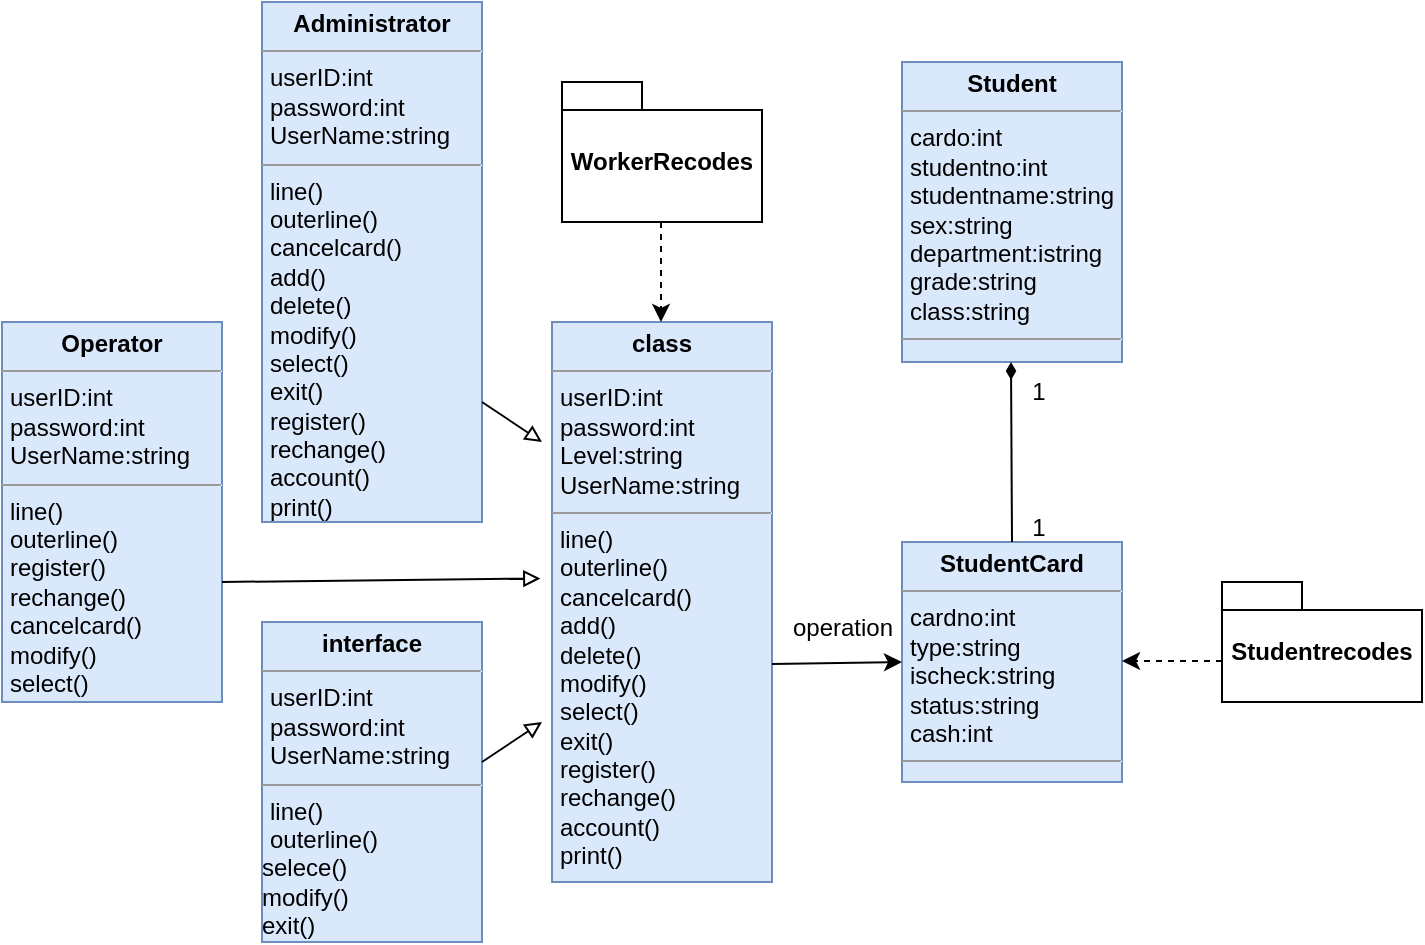 <mxfile version="22.0.3" type="device">
  <diagram id="C5RBs43oDa-KdzZeNtuy" name="Page-1">
    <mxGraphModel dx="1036" dy="606" grid="1" gridSize="10" guides="1" tooltips="1" connect="1" arrows="1" fold="1" page="1" pageScale="1" pageWidth="827" pageHeight="1169" math="0" shadow="0">
      <root>
        <mxCell id="WIyWlLk6GJQsqaUBKTNV-0" />
        <mxCell id="WIyWlLk6GJQsqaUBKTNV-1" parent="WIyWlLk6GJQsqaUBKTNV-0" />
        <mxCell id="QdLIedKiF2Z4h_buhTNF-79" value="&lt;p style=&quot;margin:0px;margin-top:4px;text-align:center;&quot;&gt;&lt;b&gt;Operator&lt;/b&gt;&lt;/p&gt;&lt;hr size=&quot;1&quot;&gt;&lt;p style=&quot;margin:0px;margin-left:4px;&quot;&gt;userID:int&lt;/p&gt;&lt;p style=&quot;margin:0px;margin-left:4px;&quot;&gt;password:int&lt;/p&gt;&lt;p style=&quot;margin:0px;margin-left:4px;&quot;&gt;UserName:string&lt;/p&gt;&lt;hr size=&quot;1&quot;&gt;&lt;p style=&quot;margin:0px;margin-left:4px;&quot;&gt;line()&lt;/p&gt;&lt;p style=&quot;margin:0px;margin-left:4px;&quot;&gt;outerline()&lt;/p&gt;&lt;p style=&quot;margin:0px;margin-left:4px;&quot;&gt;register()&lt;/p&gt;&lt;p style=&quot;margin:0px;margin-left:4px;&quot;&gt;rechange()&lt;/p&gt;&lt;p style=&quot;margin:0px;margin-left:4px;&quot;&gt;cancelcard()&lt;/p&gt;&lt;p style=&quot;margin:0px;margin-left:4px;&quot;&gt;modify()&lt;/p&gt;&lt;p style=&quot;margin:0px;margin-left:4px;&quot;&gt;select()&lt;/p&gt;" style="verticalAlign=top;align=left;overflow=fill;fontSize=12;fontFamily=Helvetica;html=1;whiteSpace=wrap;fillColor=#dae8fc;strokeColor=#6c8ebf;" parent="WIyWlLk6GJQsqaUBKTNV-1" vertex="1">
          <mxGeometry x="30" y="170" width="110" height="190" as="geometry" />
        </mxCell>
        <mxCell id="QdLIedKiF2Z4h_buhTNF-96" value="&lt;p style=&quot;margin:0px;margin-top:4px;text-align:center;&quot;&gt;&lt;b&gt;interface&lt;/b&gt;&lt;/p&gt;&lt;hr size=&quot;1&quot;&gt;&lt;p style=&quot;border-color: var(--border-color); margin: 0px 0px 0px 4px;&quot;&gt;userID:int&lt;/p&gt;&lt;p style=&quot;border-color: var(--border-color); margin: 0px 0px 0px 4px;&quot;&gt;password:int&lt;/p&gt;&lt;p style=&quot;border-color: var(--border-color); margin: 0px 0px 0px 4px;&quot;&gt;UserName:string&lt;/p&gt;&lt;hr size=&quot;1&quot;&gt;&lt;p style=&quot;border-color: var(--border-color); margin: 0px 0px 0px 4px;&quot;&gt;line()&lt;/p&gt;&lt;p style=&quot;border-color: var(--border-color); margin: 0px 0px 0px 4px;&quot;&gt;outerline()&lt;/p&gt;&lt;div&gt;selece()&lt;/div&gt;&lt;div&gt;modify()&lt;/div&gt;&lt;div&gt;exit()&lt;/div&gt;" style="verticalAlign=top;align=left;overflow=fill;fontSize=12;fontFamily=Helvetica;html=1;whiteSpace=wrap;fillColor=#dae8fc;strokeColor=#6c8ebf;" parent="WIyWlLk6GJQsqaUBKTNV-1" vertex="1">
          <mxGeometry x="160" y="320" width="110" height="160" as="geometry" />
        </mxCell>
        <mxCell id="QdLIedKiF2Z4h_buhTNF-122" value="&lt;p style=&quot;margin:0px;margin-top:4px;text-align:center;&quot;&gt;&lt;b&gt;Administrator&lt;/b&gt;&lt;/p&gt;&lt;hr size=&quot;1&quot;&gt;&lt;p style=&quot;border-color: var(--border-color); margin: 0px 0px 0px 4px;&quot;&gt;userID:int&lt;/p&gt;&lt;p style=&quot;border-color: var(--border-color); margin: 0px 0px 0px 4px;&quot;&gt;password:int&lt;/p&gt;&lt;p style=&quot;border-color: var(--border-color); margin: 0px 0px 0px 4px;&quot;&gt;UserName:string&lt;/p&gt;&lt;hr size=&quot;1&quot;&gt;&lt;p style=&quot;border-color: var(--border-color); margin: 0px 0px 0px 4px;&quot;&gt;line()&lt;/p&gt;&lt;p style=&quot;border-color: var(--border-color); margin: 0px 0px 0px 4px;&quot;&gt;outerline()&lt;/p&gt;&lt;p style=&quot;border-color: var(--border-color); margin: 0px 0px 0px 4px;&quot;&gt;cancelcard()&lt;/p&gt;&lt;p style=&quot;border-color: var(--border-color); margin: 0px 0px 0px 4px;&quot;&gt;add()&lt;/p&gt;&lt;p style=&quot;border-color: var(--border-color); margin: 0px 0px 0px 4px;&quot;&gt;delete()&lt;/p&gt;&lt;p style=&quot;border-color: var(--border-color); margin: 0px 0px 0px 4px;&quot;&gt;modify()&lt;/p&gt;&lt;p style=&quot;border-color: var(--border-color); margin: 0px 0px 0px 4px;&quot;&gt;select()&lt;/p&gt;&lt;p style=&quot;border-color: var(--border-color); margin: 0px 0px 0px 4px;&quot;&gt;exit()&lt;/p&gt;&lt;p style=&quot;border-color: var(--border-color); margin: 0px 0px 0px 4px;&quot;&gt;register()&lt;/p&gt;&lt;p style=&quot;border-color: var(--border-color); margin: 0px 0px 0px 4px;&quot;&gt;rechange()&lt;/p&gt;&lt;p style=&quot;border-color: var(--border-color); margin: 0px 0px 0px 4px;&quot;&gt;account()&lt;/p&gt;&lt;p style=&quot;border-color: var(--border-color); margin: 0px 0px 0px 4px;&quot;&gt;print()&lt;/p&gt;" style="verticalAlign=top;align=left;overflow=fill;fontSize=12;fontFamily=Helvetica;html=1;whiteSpace=wrap;fillColor=#dae8fc;strokeColor=#6c8ebf;" parent="WIyWlLk6GJQsqaUBKTNV-1" vertex="1">
          <mxGeometry x="160" y="10" width="110" height="260" as="geometry" />
        </mxCell>
        <mxCell id="Npum-8jCgkvqGEmlWCdc-0" value="&lt;p style=&quot;margin:0px;margin-top:4px;text-align:center;&quot;&gt;&lt;b&gt;class&lt;/b&gt;&lt;/p&gt;&lt;hr size=&quot;1&quot;&gt;&lt;p style=&quot;border-color: var(--border-color); margin: 0px 0px 0px 4px;&quot;&gt;userID:int&lt;/p&gt;&lt;p style=&quot;border-color: var(--border-color); margin: 0px 0px 0px 4px;&quot;&gt;password:int&lt;/p&gt;&lt;p style=&quot;border-color: var(--border-color); margin: 0px 0px 0px 4px;&quot;&gt;Level:string&lt;/p&gt;&lt;p style=&quot;border-color: var(--border-color); margin: 0px 0px 0px 4px;&quot;&gt;UserName:string&lt;/p&gt;&lt;hr size=&quot;1&quot;&gt;&lt;p style=&quot;border-color: var(--border-color); margin: 0px 0px 0px 4px;&quot;&gt;line()&lt;/p&gt;&lt;p style=&quot;border-color: var(--border-color); margin: 0px 0px 0px 4px;&quot;&gt;outerline()&lt;/p&gt;&lt;p style=&quot;border-color: var(--border-color); margin: 0px 0px 0px 4px;&quot;&gt;cancelcard()&lt;/p&gt;&lt;p style=&quot;border-color: var(--border-color); margin: 0px 0px 0px 4px;&quot;&gt;add()&lt;/p&gt;&lt;p style=&quot;border-color: var(--border-color); margin: 0px 0px 0px 4px;&quot;&gt;delete()&lt;/p&gt;&lt;p style=&quot;border-color: var(--border-color); margin: 0px 0px 0px 4px;&quot;&gt;modify()&lt;/p&gt;&lt;p style=&quot;border-color: var(--border-color); margin: 0px 0px 0px 4px;&quot;&gt;select()&lt;/p&gt;&lt;p style=&quot;border-color: var(--border-color); margin: 0px 0px 0px 4px;&quot;&gt;exit()&lt;/p&gt;&lt;p style=&quot;border-color: var(--border-color); margin: 0px 0px 0px 4px;&quot;&gt;register()&lt;/p&gt;&lt;p style=&quot;border-color: var(--border-color); margin: 0px 0px 0px 4px;&quot;&gt;rechange()&lt;/p&gt;&lt;p style=&quot;border-color: var(--border-color); margin: 0px 0px 0px 4px;&quot;&gt;account()&lt;/p&gt;&lt;p style=&quot;border-color: var(--border-color); margin: 0px 0px 0px 4px;&quot;&gt;print()&lt;/p&gt;" style="verticalAlign=top;align=left;overflow=fill;fontSize=12;fontFamily=Helvetica;html=1;whiteSpace=wrap;fillColor=#dae8fc;strokeColor=#6c8ebf;" vertex="1" parent="WIyWlLk6GJQsqaUBKTNV-1">
          <mxGeometry x="305" y="170" width="110" height="280" as="geometry" />
        </mxCell>
        <mxCell id="Npum-8jCgkvqGEmlWCdc-1" value="&lt;p style=&quot;margin:0px;margin-top:4px;text-align:center;&quot;&gt;&lt;b&gt;StudentCard&lt;/b&gt;&lt;/p&gt;&lt;hr size=&quot;1&quot;&gt;&lt;p style=&quot;margin:0px;margin-left:4px;&quot;&gt;cardno:int&lt;/p&gt;&lt;p style=&quot;margin:0px;margin-left:4px;&quot;&gt;type:string&lt;/p&gt;&lt;p style=&quot;margin:0px;margin-left:4px;&quot;&gt;ischeck:string&lt;/p&gt;&lt;p style=&quot;margin:0px;margin-left:4px;&quot;&gt;status:string&lt;/p&gt;&lt;p style=&quot;margin:0px;margin-left:4px;&quot;&gt;cash:int&lt;/p&gt;&lt;hr size=&quot;1&quot;&gt;&lt;p style=&quot;margin:0px;margin-left:4px;&quot;&gt;&lt;br&gt;&lt;/p&gt;" style="verticalAlign=top;align=left;overflow=fill;fontSize=12;fontFamily=Helvetica;html=1;whiteSpace=wrap;fillColor=#dae8fc;strokeColor=#6c8ebf;" vertex="1" parent="WIyWlLk6GJQsqaUBKTNV-1">
          <mxGeometry x="480" y="280" width="110" height="120" as="geometry" />
        </mxCell>
        <mxCell id="Npum-8jCgkvqGEmlWCdc-2" value="&lt;p style=&quot;margin:0px;margin-top:4px;text-align:center;&quot;&gt;&lt;b&gt;Student&lt;/b&gt;&lt;/p&gt;&lt;hr size=&quot;1&quot;&gt;&lt;p style=&quot;margin:0px;margin-left:4px;&quot;&gt;cardo:int&lt;/p&gt;&lt;p style=&quot;margin:0px;margin-left:4px;&quot;&gt;studentno:int&lt;/p&gt;&lt;p style=&quot;margin:0px;margin-left:4px;&quot;&gt;studentname:string&lt;/p&gt;&lt;p style=&quot;margin:0px;margin-left:4px;&quot;&gt;sex:string&lt;/p&gt;&lt;p style=&quot;margin:0px;margin-left:4px;&quot;&gt;department:istring&lt;/p&gt;&lt;p style=&quot;margin:0px;margin-left:4px;&quot;&gt;grade:string&lt;/p&gt;&lt;p style=&quot;margin:0px;margin-left:4px;&quot;&gt;class:string&lt;/p&gt;&lt;hr size=&quot;1&quot;&gt;&lt;p style=&quot;margin:0px;margin-left:4px;&quot;&gt;&lt;br&gt;&lt;/p&gt;" style="verticalAlign=top;align=left;overflow=fill;fontSize=12;fontFamily=Helvetica;html=1;whiteSpace=wrap;fillColor=#dae8fc;strokeColor=#6c8ebf;" vertex="1" parent="WIyWlLk6GJQsqaUBKTNV-1">
          <mxGeometry x="480" y="40" width="110" height="150" as="geometry" />
        </mxCell>
        <mxCell id="Npum-8jCgkvqGEmlWCdc-3" value="Studentrecodes" style="shape=folder;fontStyle=1;spacingTop=10;tabWidth=40;tabHeight=14;tabPosition=left;html=1;whiteSpace=wrap;" vertex="1" parent="WIyWlLk6GJQsqaUBKTNV-1">
          <mxGeometry x="640" y="300" width="100" height="60" as="geometry" />
        </mxCell>
        <mxCell id="Npum-8jCgkvqGEmlWCdc-4" value="WorkerRecodes&lt;br&gt;" style="shape=folder;fontStyle=1;spacingTop=10;tabWidth=40;tabHeight=14;tabPosition=left;html=1;whiteSpace=wrap;" vertex="1" parent="WIyWlLk6GJQsqaUBKTNV-1">
          <mxGeometry x="310" y="50" width="100" height="70" as="geometry" />
        </mxCell>
        <mxCell id="Npum-8jCgkvqGEmlWCdc-5" value="" style="endArrow=block;html=1;rounded=0;entryX=-0.053;entryY=0.458;entryDx=0;entryDy=0;entryPerimeter=0;endFill=0;" edge="1" parent="WIyWlLk6GJQsqaUBKTNV-1" target="Npum-8jCgkvqGEmlWCdc-0">
          <mxGeometry width="50" height="50" relative="1" as="geometry">
            <mxPoint x="140" y="300" as="sourcePoint" />
            <mxPoint x="250" y="260" as="targetPoint" />
          </mxGeometry>
        </mxCell>
        <mxCell id="Npum-8jCgkvqGEmlWCdc-6" value="" style="endArrow=block;html=1;rounded=0;endFill=0;" edge="1" parent="WIyWlLk6GJQsqaUBKTNV-1">
          <mxGeometry width="50" height="50" relative="1" as="geometry">
            <mxPoint x="270" y="210" as="sourcePoint" />
            <mxPoint x="300" y="230" as="targetPoint" />
          </mxGeometry>
        </mxCell>
        <mxCell id="Npum-8jCgkvqGEmlWCdc-7" value="" style="endArrow=block;html=1;rounded=0;endFill=0;" edge="1" parent="WIyWlLk6GJQsqaUBKTNV-1">
          <mxGeometry width="50" height="50" relative="1" as="geometry">
            <mxPoint x="270" y="390" as="sourcePoint" />
            <mxPoint x="300" y="370" as="targetPoint" />
          </mxGeometry>
        </mxCell>
        <mxCell id="Npum-8jCgkvqGEmlWCdc-8" value="" style="endArrow=classic;html=1;rounded=0;dashed=1;" edge="1" parent="WIyWlLk6GJQsqaUBKTNV-1">
          <mxGeometry width="50" height="50" relative="1" as="geometry">
            <mxPoint x="359.5" y="120" as="sourcePoint" />
            <mxPoint x="359.5" y="170" as="targetPoint" />
          </mxGeometry>
        </mxCell>
        <mxCell id="Npum-8jCgkvqGEmlWCdc-9" value="" style="endArrow=diamondThin;html=1;rounded=0;exitX=0.5;exitY=0;exitDx=0;exitDy=0;endFill=1;" edge="1" parent="WIyWlLk6GJQsqaUBKTNV-1" source="Npum-8jCgkvqGEmlWCdc-1">
          <mxGeometry width="50" height="50" relative="1" as="geometry">
            <mxPoint x="535" y="270" as="sourcePoint" />
            <mxPoint x="534.5" y="190" as="targetPoint" />
          </mxGeometry>
        </mxCell>
        <mxCell id="Npum-8jCgkvqGEmlWCdc-10" value="1" style="text;html=1;align=center;verticalAlign=middle;resizable=0;points=[];autosize=1;strokeColor=none;fillColor=none;" vertex="1" parent="WIyWlLk6GJQsqaUBKTNV-1">
          <mxGeometry x="533" y="258" width="30" height="30" as="geometry" />
        </mxCell>
        <mxCell id="Npum-8jCgkvqGEmlWCdc-11" value="1" style="text;html=1;align=center;verticalAlign=middle;resizable=0;points=[];autosize=1;strokeColor=none;fillColor=none;" vertex="1" parent="WIyWlLk6GJQsqaUBKTNV-1">
          <mxGeometry x="533" y="190" width="30" height="30" as="geometry" />
        </mxCell>
        <mxCell id="Npum-8jCgkvqGEmlWCdc-12" value="" style="endArrow=classic;html=1;rounded=0;endFill=1;" edge="1" parent="WIyWlLk6GJQsqaUBKTNV-1">
          <mxGeometry width="50" height="50" relative="1" as="geometry">
            <mxPoint x="415" y="341" as="sourcePoint" />
            <mxPoint x="480" y="340" as="targetPoint" />
          </mxGeometry>
        </mxCell>
        <mxCell id="Npum-8jCgkvqGEmlWCdc-13" value="" style="endArrow=classic;html=1;rounded=0;endFill=1;dashed=1;" edge="1" parent="WIyWlLk6GJQsqaUBKTNV-1">
          <mxGeometry width="50" height="50" relative="1" as="geometry">
            <mxPoint x="640" y="339.5" as="sourcePoint" />
            <mxPoint x="590" y="339.5" as="targetPoint" />
          </mxGeometry>
        </mxCell>
        <mxCell id="Npum-8jCgkvqGEmlWCdc-15" value="operation" style="text;html=1;align=center;verticalAlign=middle;resizable=0;points=[];autosize=1;strokeColor=none;fillColor=none;" vertex="1" parent="WIyWlLk6GJQsqaUBKTNV-1">
          <mxGeometry x="415" y="308" width="70" height="30" as="geometry" />
        </mxCell>
      </root>
    </mxGraphModel>
  </diagram>
</mxfile>
